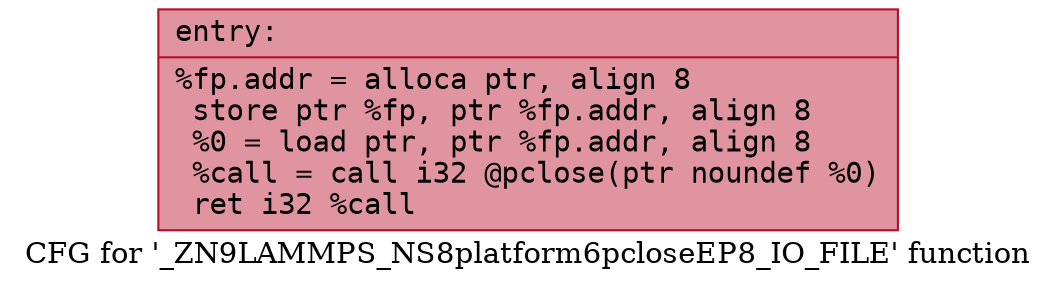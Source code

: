 digraph "CFG for '_ZN9LAMMPS_NS8platform6pcloseEP8_IO_FILE' function" {
	label="CFG for '_ZN9LAMMPS_NS8platform6pcloseEP8_IO_FILE' function";

	Node0x5651cd8248b0 [shape=record,color="#b70d28ff", style=filled, fillcolor="#b70d2870" fontname="Courier",label="{entry:\l|  %fp.addr = alloca ptr, align 8\l  store ptr %fp, ptr %fp.addr, align 8\l  %0 = load ptr, ptr %fp.addr, align 8\l  %call = call i32 @pclose(ptr noundef %0)\l  ret i32 %call\l}"];
}

